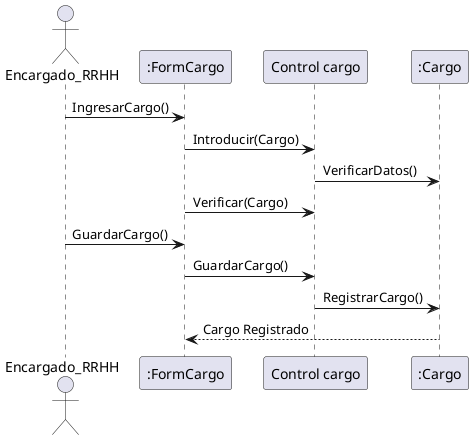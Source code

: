 @startuml 11. Gestionar cargo

actor Encargado_RRHH



Encargado_RRHH -> ":FormCargo": IngresarCargo()


":FormCargo" -> "Control cargo": Introducir(Cargo)
"Control cargo" -> ":Cargo": VerificarDatos()

":FormCargo" -> "Control cargo": Verificar(Cargo)


Encargado_RRHH -> ":FormCargo": GuardarCargo()

":FormCargo" -> "Control cargo": GuardarCargo()
"Control cargo" -> ":Cargo": RegistrarCargo()

":Cargo" --> ":FormCargo": Cargo Registrado


@enduml